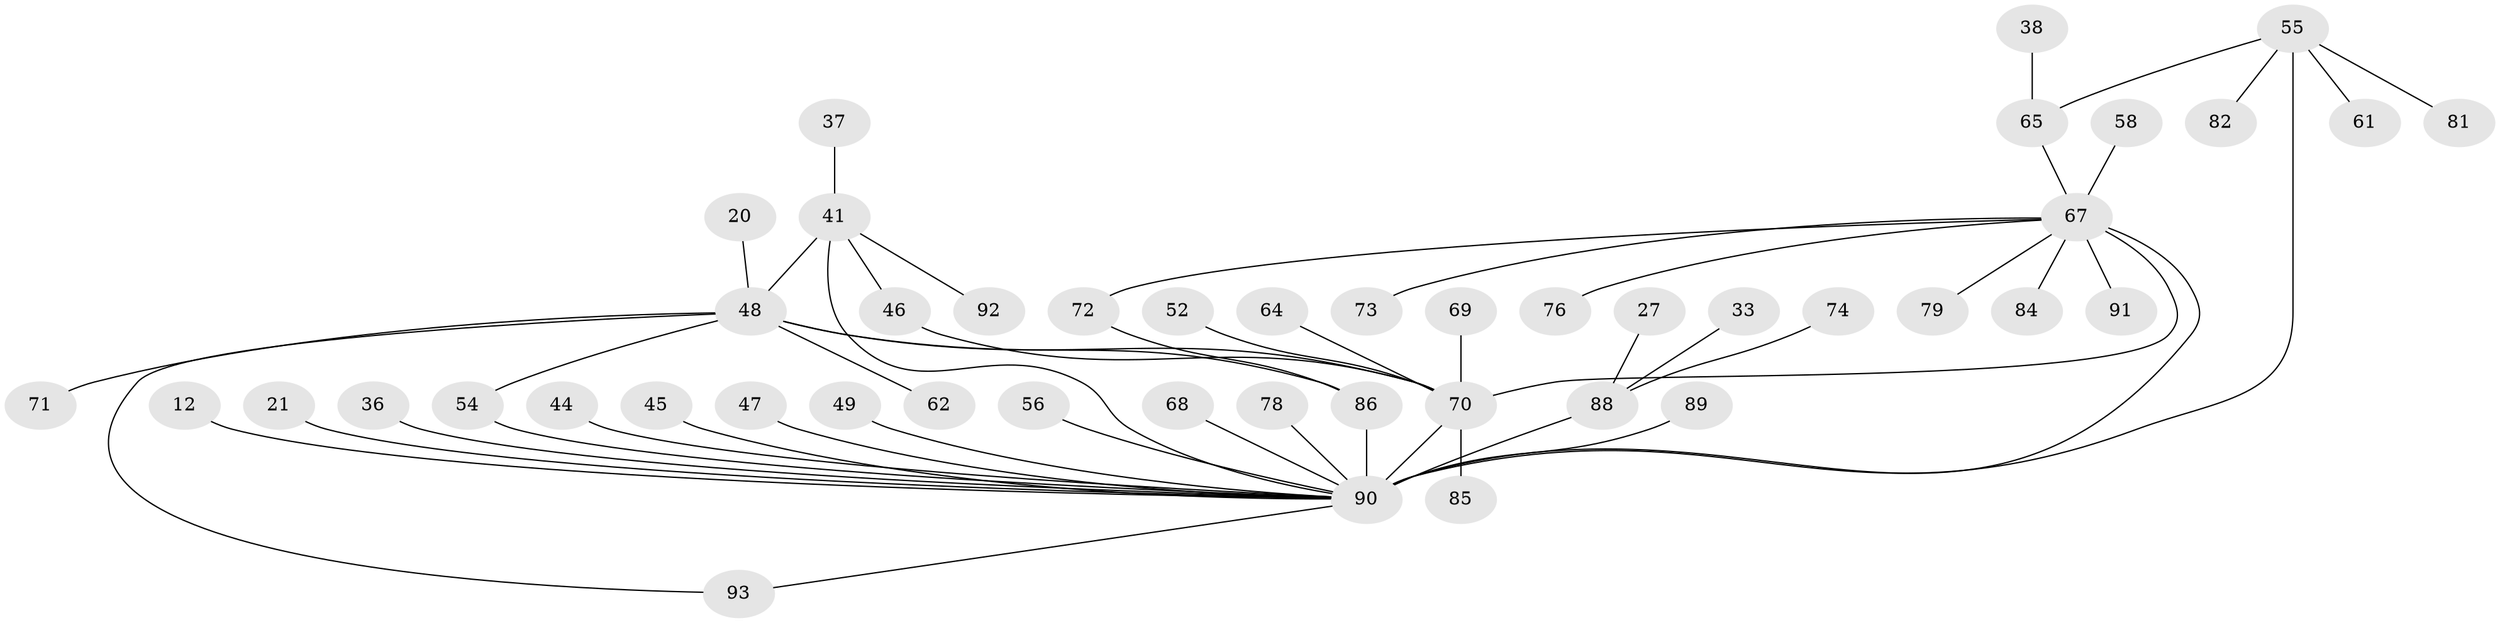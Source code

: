 // original degree distribution, {23: 0.010752688172043012, 6: 0.043010752688172046, 15: 0.010752688172043012, 3: 0.13978494623655913, 2: 0.24731182795698925, 11: 0.010752688172043012, 5: 0.043010752688172046, 1: 0.43010752688172044, 7: 0.021505376344086023, 4: 0.03225806451612903, 10: 0.010752688172043012}
// Generated by graph-tools (version 1.1) at 2025/47/03/09/25 04:47:12]
// undirected, 46 vertices, 53 edges
graph export_dot {
graph [start="1"]
  node [color=gray90,style=filled];
  12;
  20;
  21;
  27;
  33 [super="+19"];
  36;
  37;
  38;
  41 [super="+7+6+35"];
  44;
  45;
  46;
  47;
  48 [super="+42"];
  49;
  52;
  54 [super="+43"];
  55 [super="+16+4+51"];
  56 [super="+28"];
  58;
  61;
  62;
  64 [super="+8+53"];
  65 [super="+32+31"];
  67 [super="+26+66"];
  68;
  69;
  70 [super="+23"];
  71;
  72;
  73;
  74;
  76;
  78;
  79 [super="+57"];
  81;
  82;
  84;
  85 [super="+60"];
  86 [super="+75+25"];
  88 [super="+11"];
  89;
  90 [super="+80+34"];
  91;
  92;
  93 [super="+83+87"];
  12 -- 90;
  20 -- 48;
  21 -- 90;
  27 -- 88;
  33 -- 88;
  36 -- 90;
  37 -- 41;
  38 -- 65;
  41 -- 46;
  41 -- 48;
  41 -- 92;
  41 -- 90 [weight=2];
  44 -- 90;
  45 -- 90;
  46 -- 70;
  47 -- 90;
  48 -- 62;
  48 -- 70;
  48 -- 54;
  48 -- 71;
  48 -- 93;
  48 -- 86 [weight=3];
  49 -- 90;
  52 -- 70;
  54 -- 90;
  55 -- 81;
  55 -- 82;
  55 -- 61;
  55 -- 65 [weight=3];
  55 -- 90 [weight=6];
  56 -- 90;
  58 -- 67;
  64 -- 70;
  65 -- 67 [weight=2];
  67 -- 70 [weight=4];
  67 -- 73;
  67 -- 91;
  67 -- 76;
  67 -- 72;
  67 -- 84;
  67 -- 90;
  67 -- 79;
  68 -- 90;
  69 -- 70;
  70 -- 90 [weight=7];
  70 -- 85;
  72 -- 86;
  74 -- 88;
  78 -- 90;
  86 -- 90 [weight=4];
  88 -- 90 [weight=2];
  89 -- 90;
  90 -- 93;
}
